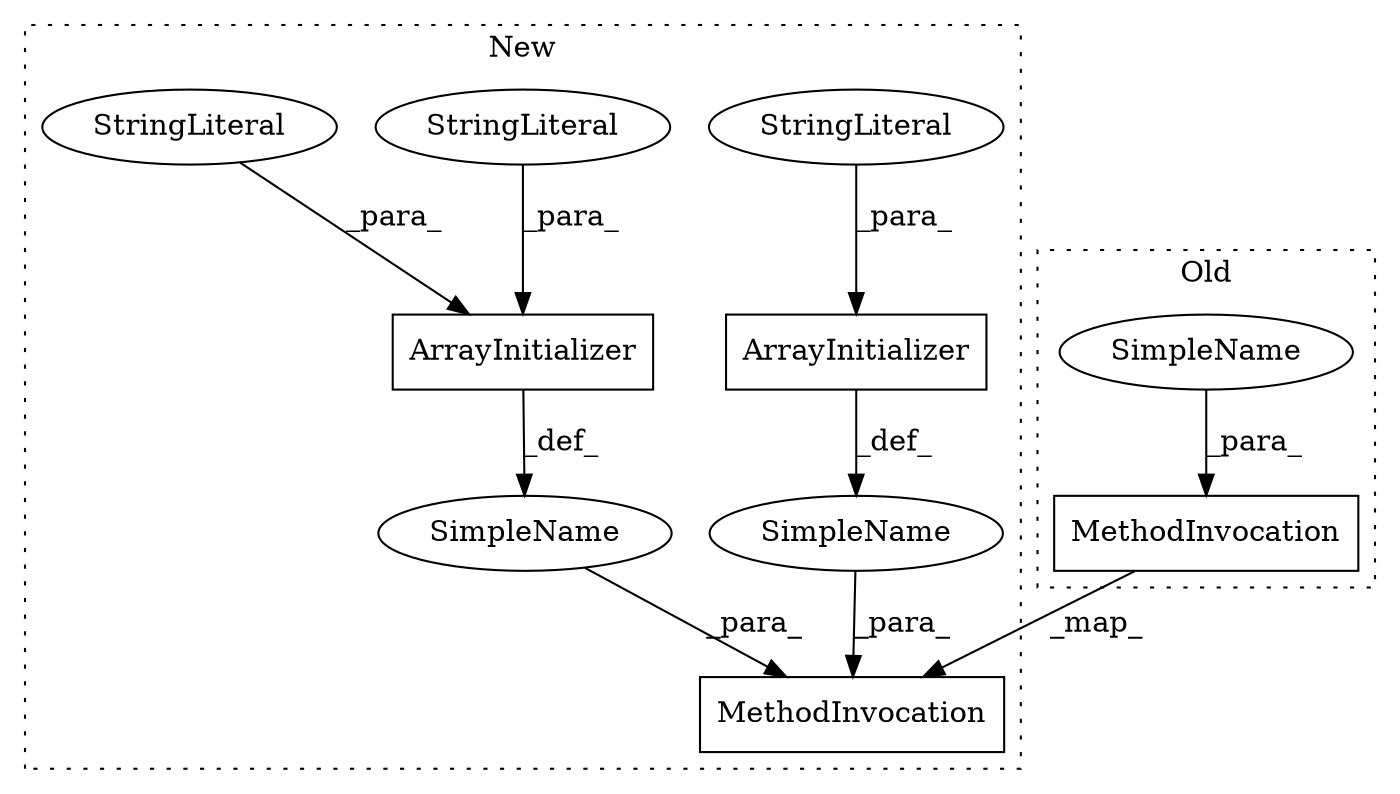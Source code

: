 digraph G {
subgraph cluster0 {
4 [label="MethodInvocation" a="32" s="391,1469" l="6,1" shape="box"];
5 [label="SimpleName" a="42" s="" l="" shape="ellipse"];
label = "Old";
style="dotted";
}
subgraph cluster1 {
1 [label="ArrayInitializer" a="4" s="1321,1504" l="1,1" shape="box"];
2 [label="ArrayInitializer" a="4" s="1265,1307" l="1,1" shape="box"];
3 [label="MethodInvocation" a="32" s="427,1511" l="6,1" shape="box"];
6 [label="SimpleName" a="42" s="" l="" shape="ellipse"];
7 [label="SimpleName" a="42" s="" l="" shape="ellipse"];
8 [label="StringLiteral" a="45" s="1465" l="39" shape="ellipse"];
9 [label="StringLiteral" a="45" s="1266" l="8" shape="ellipse"];
10 [label="StringLiteral" a="45" s="1355" l="29" shape="ellipse"];
label = "New";
style="dotted";
}
1 -> 6 [label="_def_"];
2 -> 7 [label="_def_"];
4 -> 3 [label="_map_"];
5 -> 4 [label="_para_"];
6 -> 3 [label="_para_"];
7 -> 3 [label="_para_"];
8 -> 1 [label="_para_"];
9 -> 2 [label="_para_"];
10 -> 1 [label="_para_"];
}